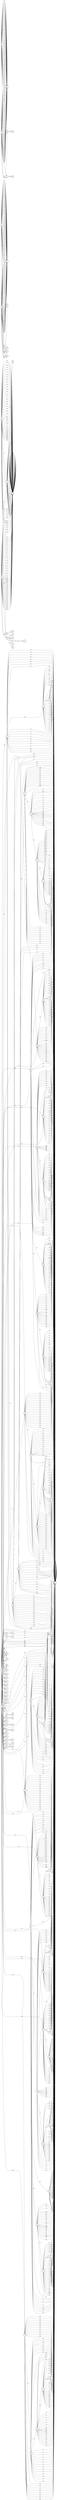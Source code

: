 digraph DFA {
rankdir = LR
8 [shape = doublecircle]
9 [shape = doublecircle]
10 [shape = doublecircle]
11 [shape = doublecircle]
12 [shape = doublecircle]
13 [shape = doublecircle]
14 [shape = doublecircle]
15 [shape = doublecircle]
16 [shape = doublecircle]
17 [shape = doublecircle]
18 [shape = doublecircle]
19 [shape = doublecircle]
20 [shape = doublecircle]
21 [shape = doublecircle]
22 [shape = doublecircle]
23 [shape = doublecircle]
24 [shape = doublecircle]
25 [shape = doublecircle]
26 [shape = doublecircle]
27 [shape = doublecircle]
28 [shape = doublecircle]
29 [shape = doublecircle]
30 [shape = doublecircle]
31 [shape = doublecircle]
32 [shape = doublecircle]
33 [shape = doublecircle]
34 [shape = doublecircle]
35 [shape = doublecircle]
36 [shape = doublecircle]
37 [shape = doublecircle]
38 [shape = doublecircle]
39 [shape = doublecircle]
40 [shape = doublecircle]
41 [shape = doublecircle]
42 [shape = doublecircle]
43 [shape = doublecircle]
44 [shape = doublecircle]
45 [shape = doublecircle]
46 [shape = doublecircle]
47 [shape = doublecircle]
48 [shape = doublecircle]
49 [shape = doublecircle]
50 [shape = doublecircle]
51 [shape = doublecircle]
52 [shape = doublecircle]
53 [shape = doublecircle]
54 [shape = doublecircle]
55 [shape = doublecircle]
56 [shape = doublecircle]
57 [shape = doublecircle]
58 [shape = doublecircle]
59 [shape = doublecircle]
60 [shape = doublecircle]
61 [shape = doublecircle]
62 [shape = doublecircle]
63 [shape = doublecircle]
64 [shape = doublecircle]
65 [shape = doublecircle]
66 [shape = doublecircle]
67 [shape = doublecircle]
68 [shape = doublecircle]
69 [shape = doublecircle]
70 [shape = doublecircle]
71 [shape = doublecircle]
72 [shape = doublecircle]
73 [shape = doublecircle]
74 [shape = doublecircle]
75 [shape = doublecircle]
76 [shape = doublecircle]
77 [shape = doublecircle]
78 [shape = doublecircle]
79 [shape = doublecircle]
80 [shape = doublecircle]
81 [shape = doublecircle]
82 [shape = doublecircle]
83 [shape = doublecircle]
84 [shape = doublecircle]
85 [shape = doublecircle]
86 [shape = doublecircle]
87 [shape = doublecircle]
89 [shape = doublecircle]
90 [shape = doublecircle]
91 [shape = doublecircle]
92 [shape = doublecircle]
93 [shape = doublecircle]
94 [shape = doublecircle]
95 [shape = doublecircle]
96 [shape = doublecircle]
97 [shape = doublecircle]
98 [shape = doublecircle]
99 [shape = doublecircle]
100 [shape = doublecircle]
101 [shape = doublecircle]
102 [shape = doublecircle]
103 [shape = doublecircle]
104 [shape = doublecircle]
105 [shape = doublecircle]
106 [shape = doublecircle]
108 [shape = doublecircle]
109 [shape = doublecircle]
110 [shape = doublecircle]
111 [shape = doublecircle]
112 [shape = doublecircle]
113 [shape = doublecircle]
114 [shape = doublecircle]
115 [shape = doublecircle]
116 [shape = doublecircle]
117 [shape = doublecircle]
118 [shape = doublecircle]
119 [shape = doublecircle]
120 [shape = doublecircle]
121 [shape = doublecircle]
122 [shape = doublecircle]
0 -> 8 [label="[0]"]
0 -> 9 [label="[1]"]
0 -> 10 [label="[2]"]
0 -> 11 [label="[3]"]
0 -> 8 [label="[4]"]
0 -> 12 [label="[5]"]
0 -> 13 [label="[6]"]
0 -> 14 [label="[7]"]
0 -> 11 [label="[8]"]
0 -> 11 [label="[9]"]
0 -> 15 [label="[10]"]
0 -> 16 [label="[11]"]
0 -> 11 [label="[12]"]
0 -> 17 [label="[13]"]
0 -> 18 [label="[14]"]
0 -> 19 [label="[15]"]
0 -> 11 [label="[16]"]
0 -> 20 [label="[17]"]
0 -> 21 [label="[18]"]
0 -> 11 [label="[19]"]
0 -> 11 [label="[20]"]
0 -> 22 [label="[21]"]
0 -> 23 [label="[22]"]
0 -> 11 [label="[23]"]
0 -> 11 [label="[24]"]
0 -> 24 [label="[25]"]
0 -> 25 [label="[26]"]
0 -> 26 [label="[27]"]
0 -> 27 [label="[28]"]
0 -> 28 [label="[29]"]
0 -> 29 [label="[30]"]
0 -> 30 [label="[31]"]
0 -> 31 [label="[32]"]
0 -> 32 [label="[33]"]
0 -> 33 [label="[34]"]
0 -> 34 [label="[35]"]
0 -> 35 [label="[36]"]
0 -> 36 [label="[37]"]
0 -> 37 [label="[38]"]
0 -> 38 [label="[39]"]
0 -> 39 [label="[40]"]
0 -> 40 [label="[41]"]
0 -> 41 [label="[42]"]
0 -> 42 [label="[43]"]
0 -> 43 [label="[44]"]
0 -> 44 [label="[45]"]
0 -> 45 [label="[46]"]
0 -> 8 [label="[47]"]
0 -> 13 [label="[48]"]
0 -> 13 [label="[49]"]
1 -> 8 [label="[0]"]
1 -> 9 [label="[1]"]
1 -> 10 [label="[2]"]
1 -> 11 [label="[3]"]
1 -> 8 [label="[4]"]
1 -> 12 [label="[5]"]
1 -> 13 [label="[6]"]
1 -> 14 [label="[7]"]
1 -> 11 [label="[8]"]
1 -> 11 [label="[9]"]
1 -> 15 [label="[10]"]
1 -> 16 [label="[11]"]
1 -> 11 [label="[12]"]
1 -> 17 [label="[13]"]
1 -> 18 [label="[14]"]
1 -> 19 [label="[15]"]
1 -> 11 [label="[16]"]
1 -> 20 [label="[17]"]
1 -> 21 [label="[18]"]
1 -> 11 [label="[19]"]
1 -> 11 [label="[20]"]
1 -> 22 [label="[21]"]
1 -> 23 [label="[22]"]
1 -> 11 [label="[23]"]
1 -> 11 [label="[24]"]
1 -> 24 [label="[25]"]
1 -> 25 [label="[26]"]
1 -> 26 [label="[27]"]
1 -> 27 [label="[28]"]
1 -> 28 [label="[29]"]
1 -> 29 [label="[30]"]
1 -> 30 [label="[31]"]
1 -> 31 [label="[32]"]
1 -> 32 [label="[33]"]
1 -> 33 [label="[34]"]
1 -> 34 [label="[35]"]
1 -> 35 [label="[36]"]
1 -> 36 [label="[37]"]
1 -> 37 [label="[38]"]
1 -> 38 [label="[39]"]
1 -> 39 [label="[40]"]
1 -> 40 [label="[41]"]
1 -> 41 [label="[42]"]
1 -> 42 [label="[43]"]
1 -> 43 [label="[44]"]
1 -> 44 [label="[45]"]
1 -> 45 [label="[46]"]
1 -> 8 [label="[47]"]
1 -> 13 [label="[48]"]
1 -> 13 [label="[49]"]
2 -> 46 [label="[0]"]
2 -> 47 [label="[1]"]
2 -> 48 [label="[2]"]
2 -> 46 [label="[3]"]
2 -> 46 [label="[4]"]
2 -> 46 [label="[5]"]
2 -> 46 [label="[6]"]
2 -> 46 [label="[7]"]
2 -> 46 [label="[8]"]
2 -> 46 [label="[9]"]
2 -> 46 [label="[10]"]
2 -> 46 [label="[11]"]
2 -> 46 [label="[12]"]
2 -> 46 [label="[13]"]
2 -> 46 [label="[14]"]
2 -> 46 [label="[15]"]
2 -> 46 [label="[16]"]
2 -> 46 [label="[17]"]
2 -> 46 [label="[18]"]
2 -> 46 [label="[19]"]
2 -> 46 [label="[20]"]
2 -> 46 [label="[21]"]
2 -> 46 [label="[22]"]
2 -> 46 [label="[23]"]
2 -> 46 [label="[24]"]
2 -> 46 [label="[25]"]
2 -> 46 [label="[26]"]
2 -> 49 [label="[27]"]
2 -> 46 [label="[28]"]
2 -> 46 [label="[29]"]
2 -> 46 [label="[30]"]
2 -> 46 [label="[31]"]
2 -> 46 [label="[32]"]
2 -> 46 [label="[33]"]
2 -> 46 [label="[34]"]
2 -> 46 [label="[35]"]
2 -> 46 [label="[36]"]
2 -> 46 [label="[37]"]
2 -> 46 [label="[38]"]
2 -> 46 [label="[39]"]
2 -> 46 [label="[40]"]
2 -> 46 [label="[41]"]
2 -> 46 [label="[42]"]
2 -> 46 [label="[43]"]
2 -> 46 [label="[44]"]
2 -> 46 [label="[45]"]
2 -> 46 [label="[46]"]
2 -> 50 [label="[47]"]
2 -> 46 [label="[49]"]
3 -> 46 [label="[0]"]
3 -> 47 [label="[1]"]
3 -> 48 [label="[2]"]
3 -> 46 [label="[3]"]
3 -> 46 [label="[4]"]
3 -> 46 [label="[5]"]
3 -> 46 [label="[6]"]
3 -> 46 [label="[7]"]
3 -> 46 [label="[8]"]
3 -> 46 [label="[9]"]
3 -> 46 [label="[10]"]
3 -> 46 [label="[11]"]
3 -> 46 [label="[12]"]
3 -> 46 [label="[13]"]
3 -> 46 [label="[14]"]
3 -> 46 [label="[15]"]
3 -> 46 [label="[16]"]
3 -> 46 [label="[17]"]
3 -> 46 [label="[18]"]
3 -> 46 [label="[19]"]
3 -> 46 [label="[20]"]
3 -> 46 [label="[21]"]
3 -> 46 [label="[22]"]
3 -> 46 [label="[23]"]
3 -> 46 [label="[24]"]
3 -> 46 [label="[25]"]
3 -> 46 [label="[26]"]
3 -> 49 [label="[27]"]
3 -> 46 [label="[28]"]
3 -> 46 [label="[29]"]
3 -> 46 [label="[30]"]
3 -> 46 [label="[31]"]
3 -> 46 [label="[32]"]
3 -> 46 [label="[33]"]
3 -> 46 [label="[34]"]
3 -> 46 [label="[35]"]
3 -> 46 [label="[36]"]
3 -> 46 [label="[37]"]
3 -> 46 [label="[38]"]
3 -> 46 [label="[39]"]
3 -> 46 [label="[40]"]
3 -> 46 [label="[41]"]
3 -> 46 [label="[42]"]
3 -> 46 [label="[43]"]
3 -> 46 [label="[44]"]
3 -> 46 [label="[45]"]
3 -> 46 [label="[46]"]
3 -> 50 [label="[47]"]
3 -> 46 [label="[49]"]
4 -> 51 [label="[0]"]
4 -> 51 [label="[1]"]
4 -> 51 [label="[2]"]
4 -> 51 [label="[3]"]
4 -> 51 [label="[4]"]
4 -> 51 [label="[5]"]
4 -> 52 [label="[6]"]
4 -> 51 [label="[7]"]
4 -> 51 [label="[8]"]
4 -> 51 [label="[9]"]
4 -> 51 [label="[10]"]
4 -> 51 [label="[11]"]
4 -> 51 [label="[12]"]
4 -> 51 [label="[13]"]
4 -> 51 [label="[14]"]
4 -> 51 [label="[15]"]
4 -> 51 [label="[16]"]
4 -> 51 [label="[17]"]
4 -> 51 [label="[18]"]
4 -> 51 [label="[19]"]
4 -> 51 [label="[20]"]
4 -> 51 [label="[21]"]
4 -> 51 [label="[22]"]
4 -> 51 [label="[23]"]
4 -> 51 [label="[24]"]
4 -> 51 [label="[25]"]
4 -> 51 [label="[26]"]
4 -> 53 [label="[27]"]
4 -> 51 [label="[28]"]
4 -> 51 [label="[29]"]
4 -> 51 [label="[30]"]
4 -> 51 [label="[31]"]
4 -> 51 [label="[32]"]
4 -> 51 [label="[33]"]
4 -> 51 [label="[34]"]
4 -> 51 [label="[35]"]
4 -> 51 [label="[36]"]
4 -> 51 [label="[37]"]
4 -> 51 [label="[38]"]
4 -> 51 [label="[39]"]
4 -> 51 [label="[40]"]
4 -> 51 [label="[41]"]
4 -> 51 [label="[42]"]
4 -> 51 [label="[43]"]
4 -> 51 [label="[44]"]
4 -> 51 [label="[45]"]
4 -> 51 [label="[46]"]
4 -> 54 [label="[47]"]
4 -> 52 [label="[48]"]
4 -> 55 [label="[49]"]
5 -> 51 [label="[0]"]
5 -> 51 [label="[1]"]
5 -> 51 [label="[2]"]
5 -> 51 [label="[3]"]
5 -> 51 [label="[4]"]
5 -> 51 [label="[5]"]
5 -> 52 [label="[6]"]
5 -> 51 [label="[7]"]
5 -> 51 [label="[8]"]
5 -> 51 [label="[9]"]
5 -> 51 [label="[10]"]
5 -> 51 [label="[11]"]
5 -> 51 [label="[12]"]
5 -> 51 [label="[13]"]
5 -> 51 [label="[14]"]
5 -> 51 [label="[15]"]
5 -> 51 [label="[16]"]
5 -> 51 [label="[17]"]
5 -> 51 [label="[18]"]
5 -> 51 [label="[19]"]
5 -> 51 [label="[20]"]
5 -> 51 [label="[21]"]
5 -> 51 [label="[22]"]
5 -> 51 [label="[23]"]
5 -> 51 [label="[24]"]
5 -> 51 [label="[25]"]
5 -> 51 [label="[26]"]
5 -> 53 [label="[27]"]
5 -> 51 [label="[28]"]
5 -> 51 [label="[29]"]
5 -> 51 [label="[30]"]
5 -> 51 [label="[31]"]
5 -> 51 [label="[32]"]
5 -> 51 [label="[33]"]
5 -> 51 [label="[34]"]
5 -> 51 [label="[35]"]
5 -> 51 [label="[36]"]
5 -> 51 [label="[37]"]
5 -> 51 [label="[38]"]
5 -> 51 [label="[39]"]
5 -> 51 [label="[40]"]
5 -> 51 [label="[41]"]
5 -> 51 [label="[42]"]
5 -> 51 [label="[43]"]
5 -> 51 [label="[44]"]
5 -> 51 [label="[45]"]
5 -> 51 [label="[46]"]
5 -> 54 [label="[47]"]
5 -> 52 [label="[48]"]
5 -> 55 [label="[49]"]
6 -> 56 [label="[0]"]
6 -> 56 [label="[1]"]
6 -> 56 [label="[2]"]
6 -> 56 [label="[3]"]
6 -> 56 [label="[4]"]
6 -> 56 [label="[5]"]
6 -> 56 [label="[6]"]
6 -> 56 [label="[7]"]
6 -> 56 [label="[8]"]
6 -> 56 [label="[9]"]
6 -> 56 [label="[10]"]
6 -> 56 [label="[11]"]
6 -> 56 [label="[12]"]
6 -> 56 [label="[13]"]
6 -> 56 [label="[14]"]
6 -> 56 [label="[15]"]
6 -> 56 [label="[16]"]
6 -> 56 [label="[17]"]
6 -> 56 [label="[18]"]
6 -> 56 [label="[19]"]
6 -> 56 [label="[20]"]
6 -> 56 [label="[21]"]
6 -> 56 [label="[22]"]
6 -> 56 [label="[23]"]
6 -> 56 [label="[24]"]
6 -> 56 [label="[25]"]
6 -> 56 [label="[26]"]
6 -> 56 [label="[27]"]
6 -> 56 [label="[28]"]
6 -> 56 [label="[29]"]
6 -> 56 [label="[30]"]
6 -> 56 [label="[31]"]
6 -> 56 [label="[32]"]
6 -> 56 [label="[33]"]
6 -> 56 [label="[34]"]
6 -> 56 [label="[35]"]
6 -> 56 [label="[36]"]
6 -> 56 [label="[37]"]
6 -> 56 [label="[38]"]
6 -> 56 [label="[39]"]
6 -> 57 [label="[40]"]
6 -> 58 [label="[41]"]
6 -> 56 [label="[42]"]
6 -> 56 [label="[43]"]
6 -> 56 [label="[44]"]
6 -> 56 [label="[45]"]
6 -> 56 [label="[46]"]
6 -> 56 [label="[47]"]
6 -> 56 [label="[48]"]
6 -> 56 [label="[49]"]
7 -> 56 [label="[0]"]
7 -> 56 [label="[1]"]
7 -> 56 [label="[2]"]
7 -> 56 [label="[3]"]
7 -> 56 [label="[4]"]
7 -> 56 [label="[5]"]
7 -> 56 [label="[6]"]
7 -> 56 [label="[7]"]
7 -> 56 [label="[8]"]
7 -> 56 [label="[9]"]
7 -> 56 [label="[10]"]
7 -> 56 [label="[11]"]
7 -> 56 [label="[12]"]
7 -> 56 [label="[13]"]
7 -> 56 [label="[14]"]
7 -> 56 [label="[15]"]
7 -> 56 [label="[16]"]
7 -> 56 [label="[17]"]
7 -> 56 [label="[18]"]
7 -> 56 [label="[19]"]
7 -> 56 [label="[20]"]
7 -> 56 [label="[21]"]
7 -> 56 [label="[22]"]
7 -> 56 [label="[23]"]
7 -> 56 [label="[24]"]
7 -> 56 [label="[25]"]
7 -> 56 [label="[26]"]
7 -> 56 [label="[27]"]
7 -> 56 [label="[28]"]
7 -> 56 [label="[29]"]
7 -> 56 [label="[30]"]
7 -> 56 [label="[31]"]
7 -> 56 [label="[32]"]
7 -> 56 [label="[33]"]
7 -> 56 [label="[34]"]
7 -> 56 [label="[35]"]
7 -> 56 [label="[36]"]
7 -> 56 [label="[37]"]
7 -> 56 [label="[38]"]
7 -> 56 [label="[39]"]
7 -> 57 [label="[40]"]
7 -> 58 [label="[41]"]
7 -> 56 [label="[42]"]
7 -> 56 [label="[43]"]
7 -> 56 [label="[44]"]
7 -> 56 [label="[45]"]
7 -> 56 [label="[46]"]
7 -> 56 [label="[47]"]
7 -> 56 [label="[48]"]
7 -> 56 [label="[49]"]
9 -> 59 [label="[2]"]
10 -> 60 [label="[1]"]
11 -> 61 [label="[3]"]
11 -> 61 [label="[4]"]
11 -> 61 [label="[5]"]
11 -> 61 [label="[7]"]
11 -> 61 [label="[8]"]
11 -> 61 [label="[9]"]
11 -> 61 [label="[10]"]
11 -> 61 [label="[11]"]
11 -> 61 [label="[12]"]
11 -> 61 [label="[13]"]
11 -> 61 [label="[14]"]
11 -> 61 [label="[15]"]
11 -> 61 [label="[16]"]
11 -> 61 [label="[17]"]
11 -> 61 [label="[18]"]
11 -> 61 [label="[19]"]
11 -> 61 [label="[20]"]
11 -> 61 [label="[21]"]
11 -> 61 [label="[22]"]
11 -> 61 [label="[23]"]
11 -> 61 [label="[24]"]
11 -> 61 [label="[25]"]
11 -> 61 [label="[26]"]
12 -> 62 [label="[5]"]
14 -> 61 [label="[3]"]
14 -> 61 [label="[4]"]
14 -> 61 [label="[5]"]
14 -> 61 [label="[7]"]
14 -> 63 [label="[8]"]
14 -> 61 [label="[9]"]
14 -> 61 [label="[10]"]
14 -> 61 [label="[11]"]
14 -> 61 [label="[12]"]
14 -> 61 [label="[13]"]
14 -> 61 [label="[14]"]
14 -> 61 [label="[15]"]
14 -> 61 [label="[16]"]
14 -> 61 [label="[17]"]
14 -> 61 [label="[18]"]
14 -> 61 [label="[19]"]
14 -> 61 [label="[20]"]
14 -> 61 [label="[21]"]
14 -> 61 [label="[22]"]
14 -> 61 [label="[23]"]
14 -> 61 [label="[24]"]
14 -> 61 [label="[25]"]
14 -> 61 [label="[26]"]
15 -> 61 [label="[3]"]
15 -> 61 [label="[4]"]
15 -> 61 [label="[5]"]
15 -> 61 [label="[7]"]
15 -> 64 [label="[8]"]
15 -> 61 [label="[9]"]
15 -> 61 [label="[10]"]
15 -> 61 [label="[11]"]
15 -> 61 [label="[12]"]
15 -> 61 [label="[13]"]
15 -> 61 [label="[14]"]
15 -> 61 [label="[15]"]
15 -> 61 [label="[16]"]
15 -> 61 [label="[17]"]
15 -> 61 [label="[18]"]
15 -> 61 [label="[19]"]
15 -> 61 [label="[20]"]
15 -> 61 [label="[21]"]
15 -> 61 [label="[22]"]
15 -> 61 [label="[23]"]
15 -> 61 [label="[24]"]
15 -> 61 [label="[25]"]
15 -> 61 [label="[26]"]
16 -> 61 [label="[3]"]
16 -> 61 [label="[4]"]
16 -> 61 [label="[5]"]
16 -> 61 [label="[7]"]
16 -> 61 [label="[8]"]
16 -> 61 [label="[9]"]
16 -> 61 [label="[10]"]
16 -> 61 [label="[11]"]
16 -> 61 [label="[12]"]
16 -> 61 [label="[13]"]
16 -> 61 [label="[14]"]
16 -> 65 [label="[15]"]
16 -> 61 [label="[16]"]
16 -> 66 [label="[17]"]
16 -> 61 [label="[18]"]
16 -> 61 [label="[19]"]
16 -> 61 [label="[20]"]
16 -> 61 [label="[21]"]
16 -> 61 [label="[22]"]
16 -> 61 [label="[23]"]
16 -> 61 [label="[24]"]
16 -> 61 [label="[25]"]
16 -> 61 [label="[26]"]
17 -> 61 [label="[3]"]
17 -> 61 [label="[4]"]
17 -> 61 [label="[5]"]
17 -> 61 [label="[7]"]
17 -> 61 [label="[8]"]
17 -> 61 [label="[9]"]
17 -> 61 [label="[10]"]
17 -> 61 [label="[11]"]
17 -> 61 [label="[12]"]
17 -> 61 [label="[13]"]
17 -> 67 [label="[14]"]
17 -> 61 [label="[15]"]
17 -> 61 [label="[16]"]
17 -> 61 [label="[17]"]
17 -> 61 [label="[18]"]
17 -> 61 [label="[19]"]
17 -> 61 [label="[20]"]
17 -> 61 [label="[21]"]
17 -> 61 [label="[22]"]
17 -> 61 [label="[23]"]
17 -> 61 [label="[24]"]
17 -> 61 [label="[25]"]
17 -> 61 [label="[26]"]
18 -> 61 [label="[3]"]
18 -> 61 [label="[4]"]
18 -> 61 [label="[5]"]
18 -> 61 [label="[7]"]
18 -> 61 [label="[8]"]
18 -> 61 [label="[9]"]
18 -> 61 [label="[10]"]
18 -> 61 [label="[11]"]
18 -> 61 [label="[12]"]
18 -> 61 [label="[13]"]
18 -> 61 [label="[14]"]
18 -> 61 [label="[15]"]
18 -> 61 [label="[16]"]
18 -> 61 [label="[17]"]
18 -> 68 [label="[18]"]
18 -> 61 [label="[19]"]
18 -> 61 [label="[20]"]
18 -> 61 [label="[21]"]
18 -> 61 [label="[22]"]
18 -> 61 [label="[23]"]
18 -> 61 [label="[24]"]
18 -> 61 [label="[25]"]
18 -> 61 [label="[26]"]
19 -> 61 [label="[3]"]
19 -> 61 [label="[4]"]
19 -> 61 [label="[5]"]
19 -> 61 [label="[7]"]
19 -> 61 [label="[8]"]
19 -> 61 [label="[9]"]
19 -> 61 [label="[10]"]
19 -> 69 [label="[11]"]
19 -> 61 [label="[12]"]
19 -> 61 [label="[13]"]
19 -> 61 [label="[14]"]
19 -> 61 [label="[15]"]
19 -> 61 [label="[16]"]
19 -> 61 [label="[17]"]
19 -> 61 [label="[18]"]
19 -> 61 [label="[19]"]
19 -> 61 [label="[20]"]
19 -> 61 [label="[21]"]
19 -> 61 [label="[22]"]
19 -> 61 [label="[23]"]
19 -> 61 [label="[24]"]
19 -> 61 [label="[25]"]
19 -> 61 [label="[26]"]
20 -> 61 [label="[3]"]
20 -> 61 [label="[4]"]
20 -> 61 [label="[5]"]
20 -> 61 [label="[7]"]
20 -> 61 [label="[8]"]
20 -> 61 [label="[9]"]
20 -> 61 [label="[10]"]
20 -> 61 [label="[11]"]
20 -> 61 [label="[12]"]
20 -> 61 [label="[13]"]
20 -> 61 [label="[14]"]
20 -> 61 [label="[15]"]
20 -> 61 [label="[16]"]
20 -> 61 [label="[17]"]
20 -> 61 [label="[18]"]
20 -> 61 [label="[19]"]
20 -> 61 [label="[20]"]
20 -> 61 [label="[21]"]
20 -> 70 [label="[22]"]
20 -> 61 [label="[23]"]
20 -> 61 [label="[24]"]
20 -> 61 [label="[25]"]
20 -> 61 [label="[26]"]
21 -> 61 [label="[3]"]
21 -> 61 [label="[4]"]
21 -> 61 [label="[5]"]
21 -> 61 [label="[7]"]
21 -> 61 [label="[8]"]
21 -> 61 [label="[9]"]
21 -> 61 [label="[10]"]
21 -> 61 [label="[11]"]
21 -> 61 [label="[12]"]
21 -> 61 [label="[13]"]
21 -> 71 [label="[14]"]
21 -> 61 [label="[15]"]
21 -> 61 [label="[16]"]
21 -> 61 [label="[17]"]
21 -> 61 [label="[18]"]
21 -> 72 [label="[19]"]
21 -> 61 [label="[20]"]
21 -> 61 [label="[21]"]
21 -> 61 [label="[22]"]
21 -> 61 [label="[23]"]
21 -> 61 [label="[24]"]
21 -> 61 [label="[25]"]
21 -> 61 [label="[26]"]
22 -> 61 [label="[3]"]
22 -> 61 [label="[4]"]
22 -> 61 [label="[5]"]
22 -> 61 [label="[7]"]
22 -> 61 [label="[8]"]
22 -> 73 [label="[9]"]
22 -> 61 [label="[10]"]
22 -> 61 [label="[11]"]
22 -> 61 [label="[12]"]
22 -> 61 [label="[13]"]
22 -> 74 [label="[14]"]
22 -> 61 [label="[15]"]
22 -> 61 [label="[16]"]
22 -> 61 [label="[17]"]
22 -> 61 [label="[18]"]
22 -> 61 [label="[19]"]
22 -> 61 [label="[20]"]
22 -> 61 [label="[21]"]
22 -> 61 [label="[22]"]
22 -> 75 [label="[23]"]
22 -> 61 [label="[24]"]
22 -> 61 [label="[25]"]
22 -> 61 [label="[26]"]
23 -> 61 [label="[3]"]
23 -> 61 [label="[4]"]
23 -> 61 [label="[5]"]
23 -> 61 [label="[7]"]
23 -> 61 [label="[8]"]
23 -> 61 [label="[9]"]
23 -> 61 [label="[10]"]
23 -> 61 [label="[11]"]
23 -> 61 [label="[12]"]
23 -> 61 [label="[13]"]
23 -> 61 [label="[14]"]
23 -> 61 [label="[15]"]
23 -> 61 [label="[16]"]
23 -> 76 [label="[17]"]
23 -> 77 [label="[18]"]
23 -> 61 [label="[19]"]
23 -> 61 [label="[20]"]
23 -> 61 [label="[21]"]
23 -> 61 [label="[22]"]
23 -> 61 [label="[23]"]
23 -> 61 [label="[24]"]
23 -> 61 [label="[25]"]
23 -> 61 [label="[26]"]
24 -> 61 [label="[3]"]
24 -> 61 [label="[4]"]
24 -> 61 [label="[5]"]
24 -> 78 [label="[7]"]
24 -> 61 [label="[8]"]
24 -> 61 [label="[9]"]
24 -> 61 [label="[10]"]
24 -> 61 [label="[11]"]
24 -> 61 [label="[12]"]
24 -> 61 [label="[13]"]
24 -> 61 [label="[14]"]
24 -> 61 [label="[15]"]
24 -> 61 [label="[16]"]
24 -> 61 [label="[17]"]
24 -> 61 [label="[18]"]
24 -> 61 [label="[19]"]
24 -> 61 [label="[20]"]
24 -> 61 [label="[21]"]
24 -> 61 [label="[22]"]
24 -> 61 [label="[23]"]
24 -> 61 [label="[24]"]
24 -> 61 [label="[25]"]
24 -> 61 [label="[26]"]
25 -> 61 [label="[3]"]
25 -> 61 [label="[4]"]
25 -> 61 [label="[5]"]
25 -> 61 [label="[7]"]
25 -> 61 [label="[8]"]
25 -> 61 [label="[9]"]
25 -> 61 [label="[10]"]
25 -> 61 [label="[11]"]
25 -> 61 [label="[12]"]
25 -> 61 [label="[13]"]
25 -> 61 [label="[14]"]
25 -> 61 [label="[15]"]
25 -> 61 [label="[16]"]
25 -> 61 [label="[17]"]
25 -> 61 [label="[18]"]
25 -> 61 [label="[19]"]
25 -> 61 [label="[20]"]
25 -> 61 [label="[21]"]
25 -> 61 [label="[22]"]
25 -> 79 [label="[23]"]
25 -> 61 [label="[24]"]
25 -> 61 [label="[25]"]
25 -> 61 [label="[26]"]
28 -> 80 [label="[42]"]
39 -> 81 [label="[41]"]
40 -> 82 [label="[40]"]
42 -> 83 [label="[42]"]
42 -> 84 [label="[44]"]
43 -> 85 [label="[42]"]
46 -> 46 [label="[0]"]
46 -> 46 [label="[1]"]
46 -> 46 [label="[3]"]
46 -> 46 [label="[4]"]
46 -> 46 [label="[5]"]
46 -> 46 [label="[6]"]
46 -> 46 [label="[7]"]
46 -> 46 [label="[8]"]
46 -> 46 [label="[9]"]
46 -> 46 [label="[10]"]
46 -> 46 [label="[11]"]
46 -> 46 [label="[12]"]
46 -> 46 [label="[13]"]
46 -> 46 [label="[14]"]
46 -> 46 [label="[15]"]
46 -> 46 [label="[16]"]
46 -> 46 [label="[17]"]
46 -> 46 [label="[18]"]
46 -> 46 [label="[19]"]
46 -> 46 [label="[20]"]
46 -> 46 [label="[21]"]
46 -> 46 [label="[22]"]
46 -> 46 [label="[23]"]
46 -> 46 [label="[24]"]
46 -> 46 [label="[25]"]
46 -> 46 [label="[26]"]
46 -> 46 [label="[28]"]
46 -> 46 [label="[29]"]
46 -> 46 [label="[30]"]
46 -> 46 [label="[31]"]
46 -> 46 [label="[32]"]
46 -> 46 [label="[33]"]
46 -> 46 [label="[34]"]
46 -> 46 [label="[35]"]
46 -> 46 [label="[36]"]
46 -> 46 [label="[37]"]
46 -> 46 [label="[38]"]
46 -> 46 [label="[39]"]
46 -> 46 [label="[40]"]
46 -> 46 [label="[41]"]
46 -> 46 [label="[42]"]
46 -> 46 [label="[43]"]
46 -> 46 [label="[44]"]
46 -> 46 [label="[45]"]
46 -> 46 [label="[46]"]
46 -> 46 [label="[49]"]
47 -> 46 [label="[0]"]
47 -> 46 [label="[1]"]
47 -> 86 [label="[2]"]
47 -> 46 [label="[3]"]
47 -> 46 [label="[4]"]
47 -> 46 [label="[5]"]
47 -> 46 [label="[6]"]
47 -> 46 [label="[7]"]
47 -> 46 [label="[8]"]
47 -> 46 [label="[9]"]
47 -> 46 [label="[10]"]
47 -> 46 [label="[11]"]
47 -> 46 [label="[12]"]
47 -> 46 [label="[13]"]
47 -> 46 [label="[14]"]
47 -> 46 [label="[15]"]
47 -> 46 [label="[16]"]
47 -> 46 [label="[17]"]
47 -> 46 [label="[18]"]
47 -> 46 [label="[19]"]
47 -> 46 [label="[20]"]
47 -> 46 [label="[21]"]
47 -> 46 [label="[22]"]
47 -> 46 [label="[23]"]
47 -> 46 [label="[24]"]
47 -> 46 [label="[25]"]
47 -> 46 [label="[26]"]
47 -> 46 [label="[28]"]
47 -> 46 [label="[29]"]
47 -> 46 [label="[30]"]
47 -> 46 [label="[31]"]
47 -> 46 [label="[32]"]
47 -> 46 [label="[33]"]
47 -> 46 [label="[34]"]
47 -> 46 [label="[35]"]
47 -> 46 [label="[36]"]
47 -> 46 [label="[37]"]
47 -> 46 [label="[38]"]
47 -> 46 [label="[39]"]
47 -> 46 [label="[40]"]
47 -> 46 [label="[41]"]
47 -> 46 [label="[42]"]
47 -> 46 [label="[43]"]
47 -> 46 [label="[44]"]
47 -> 46 [label="[45]"]
47 -> 46 [label="[46]"]
47 -> 46 [label="[49]"]
48 -> 87 [label="[1]"]
50 -> 88 [label="[5]"]
50 -> 89 [label="[17]"]
50 -> 90 [label="[21]"]
50 -> 91 [label="[27]"]
50 -> 92 [label="[47]"]
57 -> 93 [label="[41]"]
58 -> 94 [label="[40]"]
61 -> 61 [label="[3]"]
61 -> 61 [label="[4]"]
61 -> 61 [label="[5]"]
61 -> 61 [label="[7]"]
61 -> 61 [label="[8]"]
61 -> 61 [label="[9]"]
61 -> 61 [label="[10]"]
61 -> 61 [label="[11]"]
61 -> 61 [label="[12]"]
61 -> 61 [label="[13]"]
61 -> 61 [label="[14]"]
61 -> 61 [label="[15]"]
61 -> 61 [label="[16]"]
61 -> 61 [label="[17]"]
61 -> 61 [label="[18]"]
61 -> 61 [label="[19]"]
61 -> 61 [label="[20]"]
61 -> 61 [label="[21]"]
61 -> 61 [label="[22]"]
61 -> 61 [label="[23]"]
61 -> 61 [label="[24]"]
61 -> 61 [label="[25]"]
61 -> 61 [label="[26]"]
62 -> 62 [label="[5]"]
63 -> 61 [label="[3]"]
63 -> 61 [label="[4]"]
63 -> 61 [label="[5]"]
63 -> 61 [label="[7]"]
63 -> 95 [label="[8]"]
63 -> 61 [label="[9]"]
63 -> 61 [label="[10]"]
63 -> 61 [label="[11]"]
63 -> 61 [label="[12]"]
63 -> 61 [label="[13]"]
63 -> 61 [label="[14]"]
63 -> 61 [label="[15]"]
63 -> 61 [label="[16]"]
63 -> 61 [label="[17]"]
63 -> 61 [label="[18]"]
63 -> 61 [label="[19]"]
63 -> 61 [label="[20]"]
63 -> 61 [label="[21]"]
63 -> 61 [label="[22]"]
63 -> 61 [label="[23]"]
63 -> 61 [label="[24]"]
63 -> 61 [label="[25]"]
63 -> 61 [label="[26]"]
64 -> 61 [label="[3]"]
64 -> 61 [label="[4]"]
64 -> 61 [label="[5]"]
64 -> 61 [label="[7]"]
64 -> 61 [label="[8]"]
64 -> 61 [label="[9]"]
64 -> 61 [label="[10]"]
64 -> 96 [label="[11]"]
64 -> 61 [label="[12]"]
64 -> 61 [label="[13]"]
64 -> 61 [label="[14]"]
64 -> 61 [label="[15]"]
64 -> 61 [label="[16]"]
64 -> 61 [label="[17]"]
64 -> 61 [label="[18]"]
64 -> 61 [label="[19]"]
64 -> 61 [label="[20]"]
64 -> 61 [label="[21]"]
64 -> 61 [label="[22]"]
64 -> 61 [label="[23]"]
64 -> 61 [label="[24]"]
64 -> 61 [label="[25]"]
64 -> 61 [label="[26]"]
65 -> 61 [label="[3]"]
65 -> 61 [label="[4]"]
65 -> 61 [label="[5]"]
65 -> 61 [label="[7]"]
65 -> 61 [label="[8]"]
65 -> 61 [label="[9]"]
65 -> 61 [label="[10]"]
65 -> 61 [label="[11]"]
65 -> 61 [label="[12]"]
65 -> 61 [label="[13]"]
65 -> 61 [label="[14]"]
65 -> 61 [label="[15]"]
65 -> 97 [label="[16]"]
65 -> 61 [label="[17]"]
65 -> 61 [label="[18]"]
65 -> 61 [label="[19]"]
65 -> 61 [label="[20]"]
65 -> 61 [label="[21]"]
65 -> 61 [label="[22]"]
65 -> 61 [label="[23]"]
65 -> 61 [label="[24]"]
65 -> 61 [label="[25]"]
65 -> 61 [label="[26]"]
66 -> 61 [label="[3]"]
66 -> 61 [label="[4]"]
66 -> 61 [label="[5]"]
66 -> 61 [label="[7]"]
66 -> 61 [label="[8]"]
66 -> 61 [label="[9]"]
66 -> 61 [label="[10]"]
66 -> 61 [label="[11]"]
66 -> 61 [label="[12]"]
66 -> 98 [label="[13]"]
66 -> 61 [label="[14]"]
66 -> 61 [label="[15]"]
66 -> 61 [label="[16]"]
66 -> 61 [label="[17]"]
66 -> 61 [label="[18]"]
66 -> 61 [label="[19]"]
66 -> 61 [label="[20]"]
66 -> 61 [label="[21]"]
66 -> 61 [label="[22]"]
66 -> 61 [label="[23]"]
66 -> 61 [label="[24]"]
66 -> 61 [label="[25]"]
66 -> 61 [label="[26]"]
67 -> 61 [label="[3]"]
67 -> 61 [label="[4]"]
67 -> 61 [label="[5]"]
67 -> 61 [label="[7]"]
67 -> 61 [label="[8]"]
67 -> 61 [label="[9]"]
67 -> 61 [label="[10]"]
67 -> 61 [label="[11]"]
67 -> 61 [label="[12]"]
67 -> 61 [label="[13]"]
67 -> 61 [label="[14]"]
67 -> 61 [label="[15]"]
67 -> 61 [label="[16]"]
67 -> 61 [label="[17]"]
67 -> 61 [label="[18]"]
67 -> 61 [label="[19]"]
67 -> 61 [label="[20]"]
67 -> 61 [label="[21]"]
67 -> 61 [label="[22]"]
67 -> 61 [label="[23]"]
67 -> 61 [label="[24]"]
67 -> 61 [label="[25]"]
67 -> 61 [label="[26]"]
68 -> 61 [label="[3]"]
68 -> 61 [label="[4]"]
68 -> 61 [label="[5]"]
68 -> 61 [label="[7]"]
68 -> 61 [label="[8]"]
68 -> 61 [label="[9]"]
68 -> 61 [label="[10]"]
68 -> 61 [label="[11]"]
68 -> 61 [label="[12]"]
68 -> 61 [label="[13]"]
68 -> 61 [label="[14]"]
68 -> 61 [label="[15]"]
68 -> 61 [label="[16]"]
68 -> 61 [label="[17]"]
68 -> 61 [label="[18]"]
68 -> 61 [label="[19]"]
68 -> 61 [label="[20]"]
68 -> 61 [label="[21]"]
68 -> 61 [label="[22]"]
68 -> 61 [label="[23]"]
68 -> 61 [label="[24]"]
68 -> 61 [label="[25]"]
68 -> 61 [label="[26]"]
69 -> 61 [label="[3]"]
69 -> 61 [label="[4]"]
69 -> 61 [label="[5]"]
69 -> 61 [label="[7]"]
69 -> 61 [label="[8]"]
69 -> 61 [label="[9]"]
69 -> 61 [label="[10]"]
69 -> 61 [label="[11]"]
69 -> 61 [label="[12]"]
69 -> 61 [label="[13]"]
69 -> 61 [label="[14]"]
69 -> 61 [label="[15]"]
69 -> 61 [label="[16]"]
69 -> 61 [label="[17]"]
69 -> 61 [label="[18]"]
69 -> 61 [label="[19]"]
69 -> 61 [label="[20]"]
69 -> 99 [label="[21]"]
69 -> 61 [label="[22]"]
69 -> 61 [label="[23]"]
69 -> 61 [label="[24]"]
69 -> 61 [label="[25]"]
69 -> 61 [label="[26]"]
70 -> 61 [label="[3]"]
70 -> 61 [label="[4]"]
70 -> 61 [label="[5]"]
70 -> 61 [label="[7]"]
70 -> 61 [label="[8]"]
70 -> 61 [label="[9]"]
70 -> 61 [label="[10]"]
70 -> 61 [label="[11]"]
70 -> 61 [label="[12]"]
70 -> 61 [label="[13]"]
70 -> 61 [label="[14]"]
70 -> 100 [label="[15]"]
70 -> 61 [label="[16]"]
70 -> 61 [label="[17]"]
70 -> 61 [label="[18]"]
70 -> 61 [label="[19]"]
70 -> 61 [label="[20]"]
70 -> 61 [label="[21]"]
70 -> 61 [label="[22]"]
70 -> 61 [label="[23]"]
70 -> 61 [label="[24]"]
70 -> 61 [label="[25]"]
70 -> 61 [label="[26]"]
71 -> 61 [label="[3]"]
71 -> 61 [label="[4]"]
71 -> 61 [label="[5]"]
71 -> 61 [label="[7]"]
71 -> 101 [label="[8]"]
71 -> 61 [label="[9]"]
71 -> 61 [label="[10]"]
71 -> 61 [label="[11]"]
71 -> 61 [label="[12]"]
71 -> 61 [label="[13]"]
71 -> 61 [label="[14]"]
71 -> 61 [label="[15]"]
71 -> 61 [label="[16]"]
71 -> 61 [label="[17]"]
71 -> 61 [label="[18]"]
71 -> 61 [label="[19]"]
71 -> 61 [label="[20]"]
71 -> 61 [label="[21]"]
71 -> 61 [label="[22]"]
71 -> 61 [label="[23]"]
71 -> 61 [label="[24]"]
71 -> 61 [label="[25]"]
71 -> 61 [label="[26]"]
72 -> 61 [label="[3]"]
72 -> 61 [label="[4]"]
72 -> 61 [label="[5]"]
72 -> 61 [label="[7]"]
72 -> 61 [label="[8]"]
72 -> 61 [label="[9]"]
72 -> 61 [label="[10]"]
72 -> 61 [label="[11]"]
72 -> 61 [label="[12]"]
72 -> 61 [label="[13]"]
72 -> 61 [label="[14]"]
72 -> 61 [label="[15]"]
72 -> 61 [label="[16]"]
72 -> 102 [label="[17]"]
72 -> 61 [label="[18]"]
72 -> 61 [label="[19]"]
72 -> 61 [label="[20]"]
72 -> 61 [label="[21]"]
72 -> 61 [label="[22]"]
72 -> 61 [label="[23]"]
72 -> 61 [label="[24]"]
72 -> 61 [label="[25]"]
72 -> 61 [label="[26]"]
73 -> 61 [label="[3]"]
73 -> 61 [label="[4]"]
73 -> 61 [label="[5]"]
73 -> 61 [label="[7]"]
73 -> 61 [label="[8]"]
73 -> 61 [label="[9]"]
73 -> 61 [label="[10]"]
73 -> 61 [label="[11]"]
73 -> 61 [label="[12]"]
73 -> 61 [label="[13]"]
73 -> 61 [label="[14]"]
73 -> 61 [label="[15]"]
73 -> 61 [label="[16]"]
73 -> 61 [label="[17]"]
73 -> 61 [label="[18]"]
73 -> 61 [label="[19]"]
73 -> 61 [label="[20]"]
73 -> 61 [label="[21]"]
73 -> 61 [label="[22]"]
73 -> 61 [label="[23]"]
73 -> 103 [label="[24]"]
73 -> 61 [label="[25]"]
73 -> 61 [label="[26]"]
74 -> 61 [label="[3]"]
74 -> 61 [label="[4]"]
74 -> 61 [label="[5]"]
74 -> 61 [label="[7]"]
74 -> 61 [label="[8]"]
74 -> 61 [label="[9]"]
74 -> 61 [label="[10]"]
74 -> 61 [label="[11]"]
74 -> 61 [label="[12]"]
74 -> 61 [label="[13]"]
74 -> 61 [label="[14]"]
74 -> 61 [label="[15]"]
74 -> 61 [label="[16]"]
74 -> 61 [label="[17]"]
74 -> 61 [label="[18]"]
74 -> 61 [label="[19]"]
74 -> 61 [label="[20]"]
74 -> 61 [label="[21]"]
74 -> 61 [label="[22]"]
74 -> 61 [label="[23]"]
74 -> 61 [label="[24]"]
74 -> 61 [label="[25]"]
74 -> 61 [label="[26]"]
75 -> 61 [label="[3]"]
75 -> 61 [label="[4]"]
75 -> 61 [label="[5]"]
75 -> 61 [label="[7]"]
75 -> 61 [label="[8]"]
75 -> 61 [label="[9]"]
75 -> 61 [label="[10]"]
75 -> 104 [label="[11]"]
75 -> 61 [label="[12]"]
75 -> 61 [label="[13]"]
75 -> 61 [label="[14]"]
75 -> 61 [label="[15]"]
75 -> 61 [label="[16]"]
75 -> 61 [label="[17]"]
75 -> 61 [label="[18]"]
75 -> 61 [label="[19]"]
75 -> 61 [label="[20]"]
75 -> 61 [label="[21]"]
75 -> 61 [label="[22]"]
75 -> 61 [label="[23]"]
75 -> 61 [label="[24]"]
75 -> 61 [label="[25]"]
75 -> 61 [label="[26]"]
76 -> 61 [label="[3]"]
76 -> 61 [label="[4]"]
76 -> 61 [label="[5]"]
76 -> 61 [label="[7]"]
76 -> 61 [label="[8]"]
76 -> 61 [label="[9]"]
76 -> 61 [label="[10]"]
76 -> 61 [label="[11]"]
76 -> 61 [label="[12]"]
76 -> 61 [label="[13]"]
76 -> 61 [label="[14]"]
76 -> 61 [label="[15]"]
76 -> 61 [label="[16]"]
76 -> 61 [label="[17]"]
76 -> 61 [label="[18]"]
76 -> 61 [label="[19]"]
76 -> 61 [label="[20]"]
76 -> 61 [label="[21]"]
76 -> 61 [label="[22]"]
76 -> 61 [label="[23]"]
76 -> 61 [label="[24]"]
76 -> 61 [label="[25]"]
76 -> 61 [label="[26]"]
77 -> 61 [label="[3]"]
77 -> 61 [label="[4]"]
77 -> 61 [label="[5]"]
77 -> 61 [label="[7]"]
77 -> 61 [label="[8]"]
77 -> 61 [label="[9]"]
77 -> 61 [label="[10]"]
77 -> 61 [label="[11]"]
77 -> 61 [label="[12]"]
77 -> 61 [label="[13]"]
77 -> 61 [label="[14]"]
77 -> 61 [label="[15]"]
77 -> 61 [label="[16]"]
77 -> 61 [label="[17]"]
77 -> 61 [label="[18]"]
77 -> 61 [label="[19]"]
77 -> 61 [label="[20]"]
77 -> 61 [label="[21]"]
77 -> 61 [label="[22]"]
77 -> 61 [label="[23]"]
77 -> 61 [label="[24]"]
77 -> 61 [label="[25]"]
77 -> 61 [label="[26]"]
78 -> 61 [label="[3]"]
78 -> 61 [label="[4]"]
78 -> 61 [label="[5]"]
78 -> 61 [label="[7]"]
78 -> 105 [label="[8]"]
78 -> 61 [label="[9]"]
78 -> 61 [label="[10]"]
78 -> 61 [label="[11]"]
78 -> 61 [label="[12]"]
78 -> 61 [label="[13]"]
78 -> 61 [label="[14]"]
78 -> 61 [label="[15]"]
78 -> 61 [label="[16]"]
78 -> 61 [label="[17]"]
78 -> 61 [label="[18]"]
78 -> 61 [label="[19]"]
78 -> 61 [label="[20]"]
78 -> 61 [label="[21]"]
78 -> 61 [label="[22]"]
78 -> 61 [label="[23]"]
78 -> 61 [label="[24]"]
78 -> 61 [label="[25]"]
78 -> 61 [label="[26]"]
79 -> 61 [label="[3]"]
79 -> 61 [label="[4]"]
79 -> 61 [label="[5]"]
79 -> 61 [label="[7]"]
79 -> 61 [label="[8]"]
79 -> 61 [label="[9]"]
79 -> 61 [label="[10]"]
79 -> 61 [label="[11]"]
79 -> 61 [label="[12]"]
79 -> 61 [label="[13]"]
79 -> 61 [label="[14]"]
79 -> 61 [label="[15]"]
79 -> 61 [label="[16]"]
79 -> 61 [label="[17]"]
79 -> 61 [label="[18]"]
79 -> 61 [label="[19]"]
79 -> 61 [label="[20]"]
79 -> 61 [label="[21]"]
79 -> 106 [label="[22]"]
79 -> 61 [label="[23]"]
79 -> 61 [label="[24]"]
79 -> 61 [label="[25]"]
79 -> 61 [label="[26]"]
88 -> 107 [label="[5]"]
95 -> 61 [label="[3]"]
95 -> 61 [label="[4]"]
95 -> 61 [label="[5]"]
95 -> 108 [label="[7]"]
95 -> 61 [label="[8]"]
95 -> 61 [label="[9]"]
95 -> 61 [label="[10]"]
95 -> 61 [label="[11]"]
95 -> 61 [label="[12]"]
95 -> 61 [label="[13]"]
95 -> 61 [label="[14]"]
95 -> 61 [label="[15]"]
95 -> 61 [label="[16]"]
95 -> 61 [label="[17]"]
95 -> 61 [label="[18]"]
95 -> 61 [label="[19]"]
95 -> 61 [label="[20]"]
95 -> 61 [label="[21]"]
95 -> 61 [label="[22]"]
95 -> 61 [label="[23]"]
95 -> 61 [label="[24]"]
95 -> 61 [label="[25]"]
95 -> 61 [label="[26]"]
96 -> 61 [label="[3]"]
96 -> 61 [label="[4]"]
96 -> 61 [label="[5]"]
96 -> 109 [label="[7]"]
96 -> 61 [label="[8]"]
96 -> 61 [label="[9]"]
96 -> 61 [label="[10]"]
96 -> 61 [label="[11]"]
96 -> 61 [label="[12]"]
96 -> 61 [label="[13]"]
96 -> 61 [label="[14]"]
96 -> 61 [label="[15]"]
96 -> 61 [label="[16]"]
96 -> 61 [label="[17]"]
96 -> 61 [label="[18]"]
96 -> 61 [label="[19]"]
96 -> 61 [label="[20]"]
96 -> 61 [label="[21]"]
96 -> 61 [label="[22]"]
96 -> 61 [label="[23]"]
96 -> 61 [label="[24]"]
96 -> 61 [label="[25]"]
96 -> 61 [label="[26]"]
97 -> 61 [label="[3]"]
97 -> 61 [label="[4]"]
97 -> 61 [label="[5]"]
97 -> 61 [label="[7]"]
97 -> 61 [label="[8]"]
97 -> 61 [label="[9]"]
97 -> 61 [label="[10]"]
97 -> 110 [label="[11]"]
97 -> 61 [label="[12]"]
97 -> 61 [label="[13]"]
97 -> 61 [label="[14]"]
97 -> 61 [label="[15]"]
97 -> 61 [label="[16]"]
97 -> 61 [label="[17]"]
97 -> 61 [label="[18]"]
97 -> 61 [label="[19]"]
97 -> 61 [label="[20]"]
97 -> 61 [label="[21]"]
97 -> 61 [label="[22]"]
97 -> 61 [label="[23]"]
97 -> 61 [label="[24]"]
97 -> 61 [label="[25]"]
97 -> 61 [label="[26]"]
98 -> 61 [label="[3]"]
98 -> 61 [label="[4]"]
98 -> 61 [label="[5]"]
98 -> 61 [label="[7]"]
98 -> 61 [label="[8]"]
98 -> 61 [label="[9]"]
98 -> 61 [label="[10]"]
98 -> 61 [label="[11]"]
98 -> 61 [label="[12]"]
98 -> 61 [label="[13]"]
98 -> 61 [label="[14]"]
98 -> 61 [label="[15]"]
98 -> 61 [label="[16]"]
98 -> 61 [label="[17]"]
98 -> 61 [label="[18]"]
98 -> 61 [label="[19]"]
98 -> 61 [label="[20]"]
98 -> 61 [label="[21]"]
98 -> 61 [label="[22]"]
98 -> 61 [label="[23]"]
98 -> 61 [label="[24]"]
98 -> 61 [label="[25]"]
98 -> 61 [label="[26]"]
99 -> 61 [label="[3]"]
99 -> 61 [label="[4]"]
99 -> 61 [label="[5]"]
99 -> 61 [label="[7]"]
99 -> 61 [label="[8]"]
99 -> 61 [label="[9]"]
99 -> 61 [label="[10]"]
99 -> 61 [label="[11]"]
99 -> 61 [label="[12]"]
99 -> 61 [label="[13]"]
99 -> 61 [label="[14]"]
99 -> 61 [label="[15]"]
99 -> 61 [label="[16]"]
99 -> 61 [label="[17]"]
99 -> 61 [label="[18]"]
99 -> 61 [label="[19]"]
99 -> 61 [label="[20]"]
99 -> 61 [label="[21]"]
99 -> 61 [label="[22]"]
99 -> 61 [label="[23]"]
99 -> 61 [label="[24]"]
99 -> 61 [label="[25]"]
99 -> 61 [label="[26]"]
100 -> 61 [label="[3]"]
100 -> 61 [label="[4]"]
100 -> 61 [label="[5]"]
100 -> 61 [label="[7]"]
100 -> 61 [label="[8]"]
100 -> 61 [label="[9]"]
100 -> 61 [label="[10]"]
100 -> 61 [label="[11]"]
100 -> 61 [label="[12]"]
100 -> 61 [label="[13]"]
100 -> 61 [label="[14]"]
100 -> 61 [label="[15]"]
100 -> 61 [label="[16]"]
100 -> 61 [label="[17]"]
100 -> 61 [label="[18]"]
100 -> 61 [label="[19]"]
100 -> 61 [label="[20]"]
100 -> 61 [label="[21]"]
100 -> 61 [label="[22]"]
100 -> 61 [label="[23]"]
100 -> 61 [label="[24]"]
100 -> 61 [label="[25]"]
100 -> 61 [label="[26]"]
101 -> 61 [label="[3]"]
101 -> 61 [label="[4]"]
101 -> 61 [label="[5]"]
101 -> 61 [label="[7]"]
101 -> 61 [label="[8]"]
101 -> 61 [label="[9]"]
101 -> 61 [label="[10]"]
101 -> 61 [label="[11]"]
101 -> 61 [label="[12]"]
101 -> 61 [label="[13]"]
101 -> 61 [label="[14]"]
101 -> 61 [label="[15]"]
101 -> 61 [label="[16]"]
101 -> 61 [label="[17]"]
101 -> 61 [label="[18]"]
101 -> 61 [label="[19]"]
101 -> 61 [label="[20]"]
101 -> 61 [label="[21]"]
101 -> 61 [label="[22]"]
101 -> 61 [label="[23]"]
101 -> 61 [label="[24]"]
101 -> 61 [label="[25]"]
101 -> 61 [label="[26]"]
102 -> 61 [label="[3]"]
102 -> 61 [label="[4]"]
102 -> 61 [label="[5]"]
102 -> 61 [label="[7]"]
102 -> 61 [label="[8]"]
102 -> 61 [label="[9]"]
102 -> 61 [label="[10]"]
102 -> 61 [label="[11]"]
102 -> 61 [label="[12]"]
102 -> 61 [label="[13]"]
102 -> 61 [label="[14]"]
102 -> 61 [label="[15]"]
102 -> 61 [label="[16]"]
102 -> 61 [label="[17]"]
102 -> 61 [label="[18]"]
102 -> 61 [label="[19]"]
102 -> 111 [label="[20]"]
102 -> 61 [label="[21]"]
102 -> 61 [label="[22]"]
102 -> 61 [label="[23]"]
102 -> 61 [label="[24]"]
102 -> 61 [label="[25]"]
102 -> 61 [label="[26]"]
103 -> 61 [label="[3]"]
103 -> 61 [label="[4]"]
103 -> 61 [label="[5]"]
103 -> 61 [label="[7]"]
103 -> 61 [label="[8]"]
103 -> 61 [label="[9]"]
103 -> 61 [label="[10]"]
103 -> 112 [label="[11]"]
103 -> 61 [label="[12]"]
103 -> 61 [label="[13]"]
103 -> 61 [label="[14]"]
103 -> 61 [label="[15]"]
103 -> 61 [label="[16]"]
103 -> 61 [label="[17]"]
103 -> 61 [label="[18]"]
103 -> 61 [label="[19]"]
103 -> 61 [label="[20]"]
103 -> 61 [label="[21]"]
103 -> 61 [label="[22]"]
103 -> 61 [label="[23]"]
103 -> 61 [label="[24]"]
103 -> 61 [label="[25]"]
103 -> 61 [label="[26]"]
104 -> 61 [label="[3]"]
104 -> 61 [label="[4]"]
104 -> 61 [label="[5]"]
104 -> 61 [label="[7]"]
104 -> 61 [label="[8]"]
104 -> 61 [label="[9]"]
104 -> 61 [label="[10]"]
104 -> 61 [label="[11]"]
104 -> 61 [label="[12]"]
104 -> 61 [label="[13]"]
104 -> 61 [label="[14]"]
104 -> 61 [label="[15]"]
104 -> 61 [label="[16]"]
104 -> 113 [label="[17]"]
104 -> 61 [label="[18]"]
104 -> 61 [label="[19]"]
104 -> 61 [label="[20]"]
104 -> 61 [label="[21]"]
104 -> 61 [label="[22]"]
104 -> 61 [label="[23]"]
104 -> 61 [label="[24]"]
104 -> 61 [label="[25]"]
104 -> 61 [label="[26]"]
105 -> 61 [label="[3]"]
105 -> 61 [label="[4]"]
105 -> 61 [label="[5]"]
105 -> 61 [label="[7]"]
105 -> 61 [label="[8]"]
105 -> 61 [label="[9]"]
105 -> 61 [label="[10]"]
105 -> 61 [label="[11]"]
105 -> 61 [label="[12]"]
105 -> 61 [label="[13]"]
105 -> 61 [label="[14]"]
105 -> 61 [label="[15]"]
105 -> 61 [label="[16]"]
105 -> 61 [label="[17]"]
105 -> 61 [label="[18]"]
105 -> 61 [label="[19]"]
105 -> 61 [label="[20]"]
105 -> 61 [label="[21]"]
105 -> 61 [label="[22]"]
105 -> 61 [label="[23]"]
105 -> 61 [label="[24]"]
105 -> 61 [label="[25]"]
105 -> 61 [label="[26]"]
106 -> 61 [label="[3]"]
106 -> 61 [label="[4]"]
106 -> 61 [label="[5]"]
106 -> 61 [label="[7]"]
106 -> 61 [label="[8]"]
106 -> 61 [label="[9]"]
106 -> 61 [label="[10]"]
106 -> 61 [label="[11]"]
106 -> 61 [label="[12]"]
106 -> 61 [label="[13]"]
106 -> 61 [label="[14]"]
106 -> 114 [label="[15]"]
106 -> 61 [label="[16]"]
106 -> 61 [label="[17]"]
106 -> 61 [label="[18]"]
106 -> 61 [label="[19]"]
106 -> 61 [label="[20]"]
106 -> 61 [label="[21]"]
106 -> 61 [label="[22]"]
106 -> 61 [label="[23]"]
106 -> 61 [label="[24]"]
106 -> 61 [label="[25]"]
106 -> 61 [label="[26]"]
107 -> 115 [label="[5]"]
108 -> 61 [label="[3]"]
108 -> 61 [label="[4]"]
108 -> 61 [label="[5]"]
108 -> 61 [label="[7]"]
108 -> 61 [label="[8]"]
108 -> 116 [label="[9]"]
108 -> 61 [label="[10]"]
108 -> 61 [label="[11]"]
108 -> 61 [label="[12]"]
108 -> 61 [label="[13]"]
108 -> 61 [label="[14]"]
108 -> 61 [label="[15]"]
108 -> 61 [label="[16]"]
108 -> 61 [label="[17]"]
108 -> 61 [label="[18]"]
108 -> 61 [label="[19]"]
108 -> 61 [label="[20]"]
108 -> 61 [label="[21]"]
108 -> 61 [label="[22]"]
108 -> 61 [label="[23]"]
108 -> 61 [label="[24]"]
108 -> 61 [label="[25]"]
108 -> 61 [label="[26]"]
109 -> 61 [label="[3]"]
109 -> 61 [label="[4]"]
109 -> 61 [label="[5]"]
109 -> 61 [label="[7]"]
109 -> 61 [label="[8]"]
109 -> 61 [label="[9]"]
109 -> 61 [label="[10]"]
109 -> 61 [label="[11]"]
109 -> 117 [label="[12]"]
109 -> 61 [label="[13]"]
109 -> 61 [label="[14]"]
109 -> 61 [label="[15]"]
109 -> 61 [label="[16]"]
109 -> 61 [label="[17]"]
109 -> 61 [label="[18]"]
109 -> 61 [label="[19]"]
109 -> 61 [label="[20]"]
109 -> 61 [label="[21]"]
109 -> 61 [label="[22]"]
109 -> 61 [label="[23]"]
109 -> 61 [label="[24]"]
109 -> 61 [label="[25]"]
109 -> 61 [label="[26]"]
110 -> 61 [label="[3]"]
110 -> 61 [label="[4]"]
110 -> 61 [label="[5]"]
110 -> 61 [label="[7]"]
110 -> 61 [label="[8]"]
110 -> 61 [label="[9]"]
110 -> 61 [label="[10]"]
110 -> 61 [label="[11]"]
110 -> 61 [label="[12]"]
110 -> 61 [label="[13]"]
110 -> 61 [label="[14]"]
110 -> 61 [label="[15]"]
110 -> 61 [label="[16]"]
110 -> 61 [label="[17]"]
110 -> 61 [label="[18]"]
110 -> 61 [label="[19]"]
110 -> 61 [label="[20]"]
110 -> 61 [label="[21]"]
110 -> 61 [label="[22]"]
110 -> 61 [label="[23]"]
110 -> 61 [label="[24]"]
110 -> 61 [label="[25]"]
110 -> 61 [label="[26]"]
111 -> 61 [label="[3]"]
111 -> 61 [label="[4]"]
111 -> 61 [label="[5]"]
111 -> 61 [label="[7]"]
111 -> 61 [label="[8]"]
111 -> 61 [label="[9]"]
111 -> 61 [label="[10]"]
111 -> 61 [label="[11]"]
111 -> 61 [label="[12]"]
111 -> 61 [label="[13]"]
111 -> 61 [label="[14]"]
111 -> 61 [label="[15]"]
111 -> 61 [label="[16]"]
111 -> 61 [label="[17]"]
111 -> 61 [label="[18]"]
111 -> 61 [label="[19]"]
111 -> 61 [label="[20]"]
111 -> 118 [label="[21]"]
111 -> 61 [label="[22]"]
111 -> 61 [label="[23]"]
111 -> 61 [label="[24]"]
111 -> 61 [label="[25]"]
111 -> 61 [label="[26]"]
112 -> 61 [label="[3]"]
112 -> 61 [label="[4]"]
112 -> 61 [label="[5]"]
112 -> 61 [label="[7]"]
112 -> 61 [label="[8]"]
112 -> 61 [label="[9]"]
112 -> 61 [label="[10]"]
112 -> 61 [label="[11]"]
112 -> 61 [label="[12]"]
112 -> 61 [label="[13]"]
112 -> 61 [label="[14]"]
112 -> 61 [label="[15]"]
112 -> 61 [label="[16]"]
112 -> 61 [label="[17]"]
112 -> 61 [label="[18]"]
112 -> 61 [label="[19]"]
112 -> 61 [label="[20]"]
112 -> 61 [label="[21]"]
112 -> 61 [label="[22]"]
112 -> 61 [label="[23]"]
112 -> 61 [label="[24]"]
112 -> 61 [label="[25]"]
112 -> 61 [label="[26]"]
113 -> 61 [label="[3]"]
113 -> 61 [label="[4]"]
113 -> 61 [label="[5]"]
113 -> 61 [label="[7]"]
113 -> 61 [label="[8]"]
113 -> 61 [label="[9]"]
113 -> 61 [label="[10]"]
113 -> 61 [label="[11]"]
113 -> 61 [label="[12]"]
113 -> 61 [label="[13]"]
113 -> 61 [label="[14]"]
113 -> 61 [label="[15]"]
113 -> 61 [label="[16]"]
113 -> 61 [label="[17]"]
113 -> 61 [label="[18]"]
113 -> 61 [label="[19]"]
113 -> 61 [label="[20]"]
113 -> 61 [label="[21]"]
113 -> 61 [label="[22]"]
113 -> 61 [label="[23]"]
113 -> 61 [label="[24]"]
113 -> 61 [label="[25]"]
113 -> 61 [label="[26]"]
114 -> 61 [label="[3]"]
114 -> 61 [label="[4]"]
114 -> 61 [label="[5]"]
114 -> 61 [label="[7]"]
114 -> 61 [label="[8]"]
114 -> 61 [label="[9]"]
114 -> 61 [label="[10]"]
114 -> 119 [label="[11]"]
114 -> 61 [label="[12]"]
114 -> 61 [label="[13]"]
114 -> 61 [label="[14]"]
114 -> 61 [label="[15]"]
114 -> 61 [label="[16]"]
114 -> 61 [label="[17]"]
114 -> 61 [label="[18]"]
114 -> 61 [label="[19]"]
114 -> 61 [label="[20]"]
114 -> 61 [label="[21]"]
114 -> 61 [label="[22]"]
114 -> 61 [label="[23]"]
114 -> 61 [label="[24]"]
114 -> 61 [label="[25]"]
114 -> 61 [label="[26]"]
116 -> 61 [label="[3]"]
116 -> 61 [label="[4]"]
116 -> 61 [label="[5]"]
116 -> 61 [label="[7]"]
116 -> 61 [label="[8]"]
116 -> 61 [label="[9]"]
116 -> 61 [label="[10]"]
116 -> 61 [label="[11]"]
116 -> 61 [label="[12]"]
116 -> 61 [label="[13]"]
116 -> 61 [label="[14]"]
116 -> 61 [label="[15]"]
116 -> 61 [label="[16]"]
116 -> 61 [label="[17]"]
116 -> 61 [label="[18]"]
116 -> 61 [label="[19]"]
116 -> 61 [label="[20]"]
116 -> 61 [label="[21]"]
116 -> 61 [label="[22]"]
116 -> 61 [label="[23]"]
116 -> 61 [label="[24]"]
116 -> 61 [label="[25]"]
116 -> 61 [label="[26]"]
117 -> 61 [label="[3]"]
117 -> 61 [label="[4]"]
117 -> 61 [label="[5]"]
117 -> 61 [label="[7]"]
117 -> 61 [label="[8]"]
117 -> 61 [label="[9]"]
117 -> 61 [label="[10]"]
117 -> 61 [label="[11]"]
117 -> 61 [label="[12]"]
117 -> 61 [label="[13]"]
117 -> 61 [label="[14]"]
117 -> 61 [label="[15]"]
117 -> 61 [label="[16]"]
117 -> 61 [label="[17]"]
117 -> 61 [label="[18]"]
117 -> 61 [label="[19]"]
117 -> 61 [label="[20]"]
117 -> 61 [label="[21]"]
117 -> 61 [label="[22]"]
117 -> 61 [label="[23]"]
117 -> 61 [label="[24]"]
117 -> 61 [label="[25]"]
117 -> 61 [label="[26]"]
118 -> 61 [label="[3]"]
118 -> 61 [label="[4]"]
118 -> 61 [label="[5]"]
118 -> 61 [label="[7]"]
118 -> 61 [label="[8]"]
118 -> 61 [label="[9]"]
118 -> 61 [label="[10]"]
118 -> 61 [label="[11]"]
118 -> 61 [label="[12]"]
118 -> 61 [label="[13]"]
118 -> 61 [label="[14]"]
118 -> 61 [label="[15]"]
118 -> 61 [label="[16]"]
118 -> 61 [label="[17]"]
118 -> 61 [label="[18]"]
118 -> 61 [label="[19]"]
118 -> 61 [label="[20]"]
118 -> 61 [label="[21]"]
118 -> 120 [label="[22]"]
118 -> 61 [label="[23]"]
118 -> 61 [label="[24]"]
118 -> 61 [label="[25]"]
118 -> 61 [label="[26]"]
119 -> 61 [label="[3]"]
119 -> 61 [label="[4]"]
119 -> 61 [label="[5]"]
119 -> 61 [label="[7]"]
119 -> 61 [label="[8]"]
119 -> 61 [label="[9]"]
119 -> 61 [label="[10]"]
119 -> 61 [label="[11]"]
119 -> 61 [label="[12]"]
119 -> 61 [label="[13]"]
119 -> 61 [label="[14]"]
119 -> 61 [label="[15]"]
119 -> 61 [label="[16]"]
119 -> 61 [label="[17]"]
119 -> 61 [label="[18]"]
119 -> 61 [label="[19]"]
119 -> 61 [label="[20]"]
119 -> 61 [label="[21]"]
119 -> 61 [label="[22]"]
119 -> 61 [label="[23]"]
119 -> 61 [label="[24]"]
119 -> 61 [label="[25]"]
119 -> 61 [label="[26]"]
120 -> 61 [label="[3]"]
120 -> 61 [label="[4]"]
120 -> 61 [label="[5]"]
120 -> 61 [label="[7]"]
120 -> 61 [label="[8]"]
120 -> 61 [label="[9]"]
120 -> 61 [label="[10]"]
120 -> 61 [label="[11]"]
120 -> 61 [label="[12]"]
120 -> 61 [label="[13]"]
120 -> 121 [label="[14]"]
120 -> 61 [label="[15]"]
120 -> 61 [label="[16]"]
120 -> 61 [label="[17]"]
120 -> 61 [label="[18]"]
120 -> 61 [label="[19]"]
120 -> 61 [label="[20]"]
120 -> 61 [label="[21]"]
120 -> 61 [label="[22]"]
120 -> 61 [label="[23]"]
120 -> 61 [label="[24]"]
120 -> 61 [label="[25]"]
120 -> 61 [label="[26]"]
121 -> 61 [label="[3]"]
121 -> 61 [label="[4]"]
121 -> 61 [label="[5]"]
121 -> 61 [label="[7]"]
121 -> 61 [label="[8]"]
121 -> 61 [label="[9]"]
121 -> 61 [label="[10]"]
121 -> 61 [label="[11]"]
121 -> 61 [label="[12]"]
121 -> 61 [label="[13]"]
121 -> 61 [label="[14]"]
121 -> 61 [label="[15]"]
121 -> 61 [label="[16]"]
121 -> 122 [label="[17]"]
121 -> 61 [label="[18]"]
121 -> 61 [label="[19]"]
121 -> 61 [label="[20]"]
121 -> 61 [label="[21]"]
121 -> 61 [label="[22]"]
121 -> 61 [label="[23]"]
121 -> 61 [label="[24]"]
121 -> 61 [label="[25]"]
121 -> 61 [label="[26]"]
122 -> 61 [label="[3]"]
122 -> 61 [label="[4]"]
122 -> 61 [label="[5]"]
122 -> 61 [label="[7]"]
122 -> 61 [label="[8]"]
122 -> 61 [label="[9]"]
122 -> 61 [label="[10]"]
122 -> 61 [label="[11]"]
122 -> 61 [label="[12]"]
122 -> 61 [label="[13]"]
122 -> 61 [label="[14]"]
122 -> 61 [label="[15]"]
122 -> 61 [label="[16]"]
122 -> 61 [label="[17]"]
122 -> 61 [label="[18]"]
122 -> 61 [label="[19]"]
122 -> 61 [label="[20]"]
122 -> 61 [label="[21]"]
122 -> 61 [label="[22]"]
122 -> 61 [label="[23]"]
122 -> 61 [label="[24]"]
122 -> 61 [label="[25]"]
122 -> 61 [label="[26]"]
}

